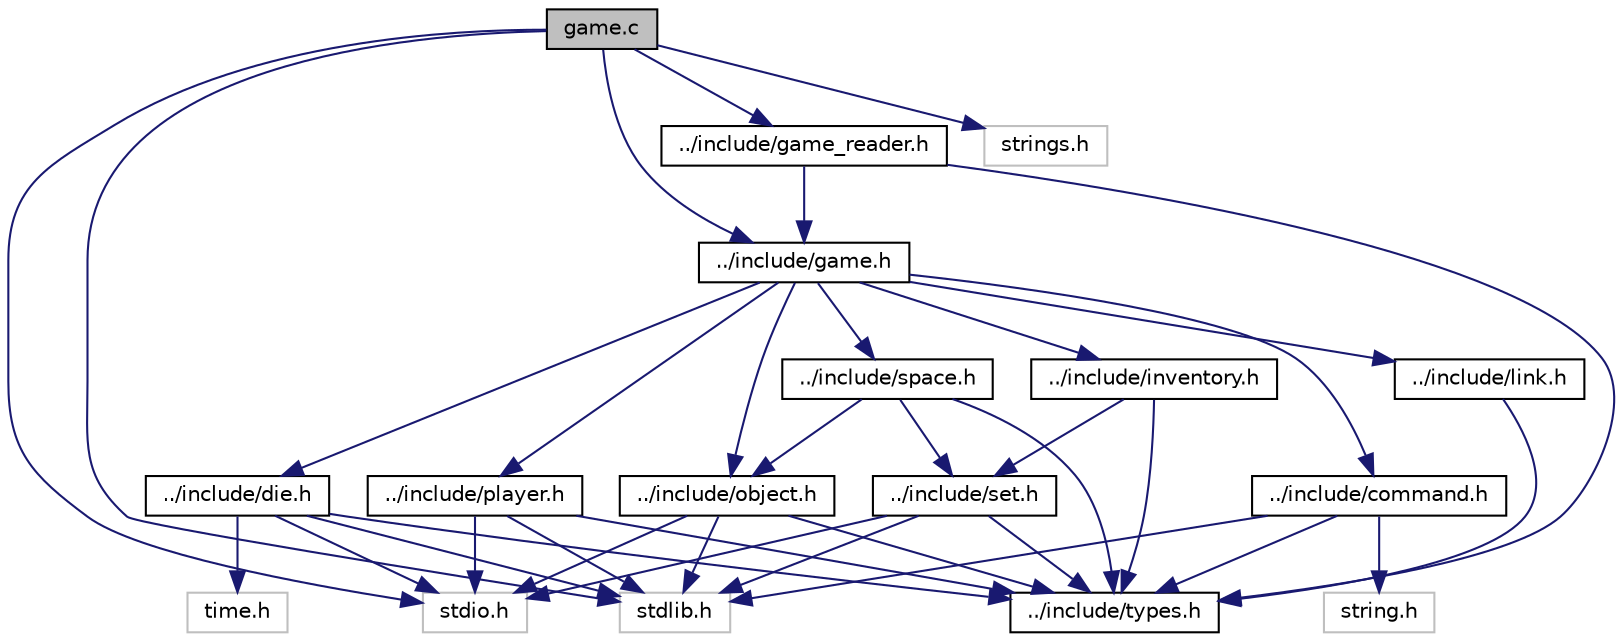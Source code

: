 digraph "game.c"
{
  edge [fontname="Helvetica",fontsize="10",labelfontname="Helvetica",labelfontsize="10"];
  node [fontname="Helvetica",fontsize="10",shape=record];
  Node1 [label="game.c",height=0.2,width=0.4,color="black", fillcolor="grey75", style="filled", fontcolor="black"];
  Node1 -> Node2 [color="midnightblue",fontsize="10",style="solid"];
  Node2 [label="stdio.h",height=0.2,width=0.4,color="grey75", fillcolor="white", style="filled"];
  Node1 -> Node3 [color="midnightblue",fontsize="10",style="solid"];
  Node3 [label="stdlib.h",height=0.2,width=0.4,color="grey75", fillcolor="white", style="filled"];
  Node1 -> Node4 [color="midnightblue",fontsize="10",style="solid"];
  Node4 [label="strings.h",height=0.2,width=0.4,color="grey75", fillcolor="white", style="filled"];
  Node1 -> Node5 [color="midnightblue",fontsize="10",style="solid"];
  Node5 [label="../include/game.h",height=0.2,width=0.4,color="black", fillcolor="white", style="filled",URL="$game_8h.html",tooltip="Main function. "];
  Node5 -> Node6 [color="midnightblue",fontsize="10",style="solid"];
  Node6 [label="../include/command.h",height=0.2,width=0.4,color="black", fillcolor="white", style="filled",URL="$command_8h.html",tooltip="Commands and user input. "];
  Node6 -> Node7 [color="midnightblue",fontsize="10",style="solid"];
  Node7 [label="string.h",height=0.2,width=0.4,color="grey75", fillcolor="white", style="filled"];
  Node6 -> Node3 [color="midnightblue",fontsize="10",style="solid"];
  Node6 -> Node8 [color="midnightblue",fontsize="10",style="solid"];
  Node8 [label="../include/types.h",height=0.2,width=0.4,color="black", fillcolor="white", style="filled",URL="$types_8h.html",tooltip="Global typedefs. "];
  Node5 -> Node9 [color="midnightblue",fontsize="10",style="solid"];
  Node9 [label="../include/space.h",height=0.2,width=0.4,color="black", fillcolor="white", style="filled",URL="$space_8h.html",tooltip="Defines functions for space manipulation. "];
  Node9 -> Node8 [color="midnightblue",fontsize="10",style="solid"];
  Node9 -> Node10 [color="midnightblue",fontsize="10",style="solid"];
  Node10 [label="../include/object.h",height=0.2,width=0.4,color="black", fillcolor="white", style="filled",URL="$object_8h.html",tooltip="Functions for the creation of objects. "];
  Node10 -> Node2 [color="midnightblue",fontsize="10",style="solid"];
  Node10 -> Node3 [color="midnightblue",fontsize="10",style="solid"];
  Node10 -> Node8 [color="midnightblue",fontsize="10",style="solid"];
  Node9 -> Node11 [color="midnightblue",fontsize="10",style="solid"];
  Node11 [label="../include/set.h",height=0.2,width=0.4,color="black", fillcolor="white", style="filled",URL="$set_8h.html",tooltip="Low level stack and queue functions. "];
  Node11 -> Node2 [color="midnightblue",fontsize="10",style="solid"];
  Node11 -> Node3 [color="midnightblue",fontsize="10",style="solid"];
  Node11 -> Node8 [color="midnightblue",fontsize="10",style="solid"];
  Node5 -> Node10 [color="midnightblue",fontsize="10",style="solid"];
  Node5 -> Node12 [color="midnightblue",fontsize="10",style="solid"];
  Node12 [label="../include/player.h",height=0.2,width=0.4,color="black", fillcolor="white", style="filled",URL="$player_8h.html",tooltip="Functions for the creation of players. "];
  Node12 -> Node2 [color="midnightblue",fontsize="10",style="solid"];
  Node12 -> Node3 [color="midnightblue",fontsize="10",style="solid"];
  Node12 -> Node8 [color="midnightblue",fontsize="10",style="solid"];
  Node5 -> Node13 [color="midnightblue",fontsize="10",style="solid"];
  Node13 [label="../include/die.h",height=0.2,width=0.4,color="black", fillcolor="white", style="filled",URL="$die_8h.html",tooltip="It declares the die module. "];
  Node13 -> Node2 [color="midnightblue",fontsize="10",style="solid"];
  Node13 -> Node3 [color="midnightblue",fontsize="10",style="solid"];
  Node13 -> Node14 [color="midnightblue",fontsize="10",style="solid"];
  Node14 [label="time.h",height=0.2,width=0.4,color="grey75", fillcolor="white", style="filled"];
  Node13 -> Node8 [color="midnightblue",fontsize="10",style="solid"];
  Node5 -> Node15 [color="midnightblue",fontsize="10",style="solid"];
  Node15 [label="../include/link.h",height=0.2,width=0.4,color="black", fillcolor="white", style="filled",URL="$link_8h.html",tooltip="Creates the links between spaces. "];
  Node15 -> Node8 [color="midnightblue",fontsize="10",style="solid"];
  Node5 -> Node16 [color="midnightblue",fontsize="10",style="solid"];
  Node16 [label="../include/inventory.h",height=0.2,width=0.4,color="black", fillcolor="white", style="filled",URL="$inventory_8h.html",tooltip="Module for player&#39;s inventory. "];
  Node16 -> Node8 [color="midnightblue",fontsize="10",style="solid"];
  Node16 -> Node11 [color="midnightblue",fontsize="10",style="solid"];
  Node1 -> Node17 [color="midnightblue",fontsize="10",style="solid"];
  Node17 [label="../include/game_reader.h",height=0.2,width=0.4,color="black", fillcolor="white", style="filled",URL="$game__reader_8h.html",tooltip="Reads data for the game from files. "];
  Node17 -> Node8 [color="midnightblue",fontsize="10",style="solid"];
  Node17 -> Node5 [color="midnightblue",fontsize="10",style="solid"];
}
